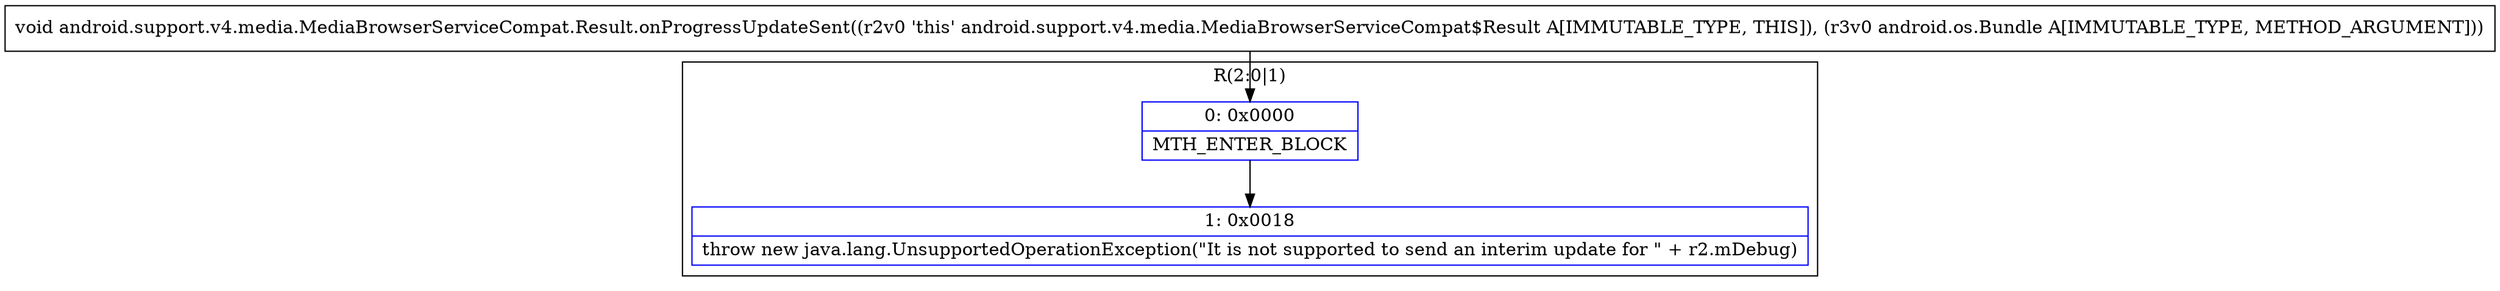 digraph "CFG forandroid.support.v4.media.MediaBrowserServiceCompat.Result.onProgressUpdateSent(Landroid\/os\/Bundle;)V" {
subgraph cluster_Region_1499018989 {
label = "R(2:0|1)";
node [shape=record,color=blue];
Node_0 [shape=record,label="{0\:\ 0x0000|MTH_ENTER_BLOCK\l}"];
Node_1 [shape=record,label="{1\:\ 0x0018|throw new java.lang.UnsupportedOperationException(\"It is not supported to send an interim update for \" + r2.mDebug)\l}"];
}
MethodNode[shape=record,label="{void android.support.v4.media.MediaBrowserServiceCompat.Result.onProgressUpdateSent((r2v0 'this' android.support.v4.media.MediaBrowserServiceCompat$Result A[IMMUTABLE_TYPE, THIS]), (r3v0 android.os.Bundle A[IMMUTABLE_TYPE, METHOD_ARGUMENT])) }"];
MethodNode -> Node_0;
Node_0 -> Node_1;
}

